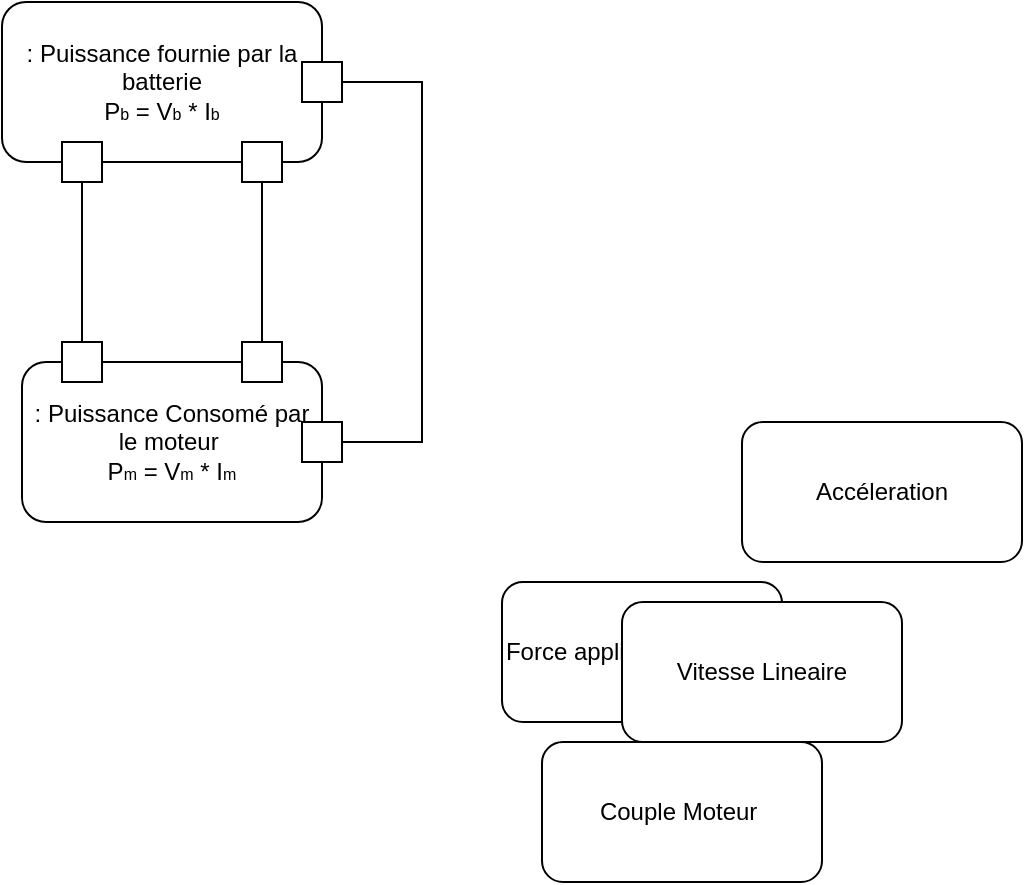 <mxfile version="22.1.18" type="github">
  <diagram name="Page-1" id="2GRAYQbGgwGCQ1bq4cRz">
    <mxGraphModel dx="836" dy="442" grid="1" gridSize="10" guides="1" tooltips="1" connect="1" arrows="1" fold="1" page="1" pageScale="1" pageWidth="1654" pageHeight="2336" math="0" shadow="0">
      <root>
        <mxCell id="0" />
        <mxCell id="1" parent="0" />
        <mxCell id="MpMOlBdk-1zB-H3q664x-13" value=": Puissance fournie par la batterie&lt;br&gt;P&lt;font style=&quot;font-size: 8px;&quot;&gt;b&lt;/font&gt; = V&lt;font style=&quot;font-size: 8px;&quot;&gt;b&lt;/font&gt; * I&lt;font style=&quot;font-size: 8px;&quot;&gt;b&lt;/font&gt;" style="rounded=1;whiteSpace=wrap;html=1;" vertex="1" parent="1">
          <mxGeometry x="190" y="150" width="160" height="80" as="geometry" />
        </mxCell>
        <mxCell id="MpMOlBdk-1zB-H3q664x-16" value="Force appliquée à la roue" style="rounded=1;whiteSpace=wrap;html=1;" vertex="1" parent="1">
          <mxGeometry x="440" y="440" width="140" height="70" as="geometry" />
        </mxCell>
        <mxCell id="MpMOlBdk-1zB-H3q664x-17" value="Accéleration" style="rounded=1;whiteSpace=wrap;html=1;" vertex="1" parent="1">
          <mxGeometry x="560" y="360" width="140" height="70" as="geometry" />
        </mxCell>
        <mxCell id="MpMOlBdk-1zB-H3q664x-18" value="Vitesse Lineaire" style="rounded=1;whiteSpace=wrap;html=1;" vertex="1" parent="1">
          <mxGeometry x="500" y="450" width="140" height="70" as="geometry" />
        </mxCell>
        <mxCell id="MpMOlBdk-1zB-H3q664x-19" value="Couple Moteur&amp;nbsp;" style="rounded=1;whiteSpace=wrap;html=1;" vertex="1" parent="1">
          <mxGeometry x="460" y="520" width="140" height="70" as="geometry" />
        </mxCell>
        <mxCell id="MpMOlBdk-1zB-H3q664x-20" value=": Puissance Consomé par le moteur&amp;nbsp;&lt;br&gt;P&lt;span style=&quot;font-size: 8px;&quot;&gt;m&lt;/span&gt;&amp;nbsp;= V&lt;span style=&quot;font-size: 8px;&quot;&gt;m&lt;/span&gt;&amp;nbsp;* I&lt;span style=&quot;font-size: 8px;&quot;&gt;m&lt;/span&gt;" style="rounded=1;whiteSpace=wrap;html=1;" vertex="1" parent="1">
          <mxGeometry x="200" y="330" width="150" height="80" as="geometry" />
        </mxCell>
        <mxCell id="MpMOlBdk-1zB-H3q664x-25" value="" style="strokeColor=inherit;fillColor=inherit;gradientColor=inherit;shape=rect;html=1;fontSize=10;verticalLabelPosition=top;verticalAlign=bottom;" vertex="1" parent="1">
          <mxGeometry x="310" y="220" width="20" height="20" as="geometry" />
        </mxCell>
        <mxCell id="MpMOlBdk-1zB-H3q664x-33" style="edgeStyle=orthogonalEdgeStyle;rounded=0;orthogonalLoop=1;jettySize=auto;html=1;exitX=0.5;exitY=1;exitDx=0;exitDy=0;entryX=0.5;entryY=0;entryDx=0;entryDy=0;endArrow=none;endFill=0;" edge="1" parent="1" source="MpMOlBdk-1zB-H3q664x-27" target="MpMOlBdk-1zB-H3q664x-28">
          <mxGeometry relative="1" as="geometry" />
        </mxCell>
        <mxCell id="MpMOlBdk-1zB-H3q664x-27" value="" style="strokeColor=inherit;fillColor=inherit;gradientColor=inherit;shape=rect;html=1;fontSize=10;verticalLabelPosition=top;verticalAlign=bottom;" vertex="1" parent="1">
          <mxGeometry x="220" y="220" width="20" height="20" as="geometry" />
        </mxCell>
        <mxCell id="MpMOlBdk-1zB-H3q664x-28" value="" style="strokeColor=inherit;fillColor=inherit;gradientColor=inherit;shape=rect;html=1;fontSize=10;verticalLabelPosition=top;verticalAlign=bottom;" vertex="1" parent="1">
          <mxGeometry x="220" y="320" width="20" height="20" as="geometry" />
        </mxCell>
        <mxCell id="MpMOlBdk-1zB-H3q664x-29" value="" style="strokeColor=inherit;fillColor=inherit;gradientColor=inherit;shape=rect;html=1;fontSize=10;verticalLabelPosition=top;verticalAlign=bottom;" vertex="1" parent="1">
          <mxGeometry x="310" y="320" width="20" height="20" as="geometry" />
        </mxCell>
        <mxCell id="MpMOlBdk-1zB-H3q664x-36" style="edgeStyle=orthogonalEdgeStyle;rounded=0;orthogonalLoop=1;jettySize=auto;html=1;exitX=1;exitY=0.5;exitDx=0;exitDy=0;entryX=1;entryY=0.5;entryDx=0;entryDy=0;endArrow=none;endFill=0;" edge="1" parent="1" source="MpMOlBdk-1zB-H3q664x-31" target="MpMOlBdk-1zB-H3q664x-32">
          <mxGeometry relative="1" as="geometry">
            <mxPoint x="400" y="370" as="targetPoint" />
            <Array as="points">
              <mxPoint x="400" y="190" />
              <mxPoint x="400" y="370" />
            </Array>
          </mxGeometry>
        </mxCell>
        <mxCell id="MpMOlBdk-1zB-H3q664x-31" value="" style="strokeColor=inherit;fillColor=inherit;gradientColor=inherit;shape=rect;html=1;fontSize=10;verticalLabelPosition=top;verticalAlign=bottom;" vertex="1" parent="1">
          <mxGeometry x="340" y="180" width="20" height="20" as="geometry" />
        </mxCell>
        <mxCell id="MpMOlBdk-1zB-H3q664x-32" value="" style="strokeColor=inherit;fillColor=inherit;gradientColor=inherit;shape=rect;html=1;fontSize=10;verticalLabelPosition=top;verticalAlign=bottom;" vertex="1" parent="1">
          <mxGeometry x="340" y="360" width="20" height="20" as="geometry" />
        </mxCell>
        <mxCell id="MpMOlBdk-1zB-H3q664x-35" style="edgeStyle=orthogonalEdgeStyle;rounded=0;orthogonalLoop=1;jettySize=auto;html=1;exitX=0.5;exitY=1;exitDx=0;exitDy=0;entryX=0.5;entryY=0;entryDx=0;entryDy=0;endArrow=none;endFill=0;" edge="1" parent="1" source="MpMOlBdk-1zB-H3q664x-25" target="MpMOlBdk-1zB-H3q664x-29">
          <mxGeometry relative="1" as="geometry" />
        </mxCell>
      </root>
    </mxGraphModel>
  </diagram>
</mxfile>

